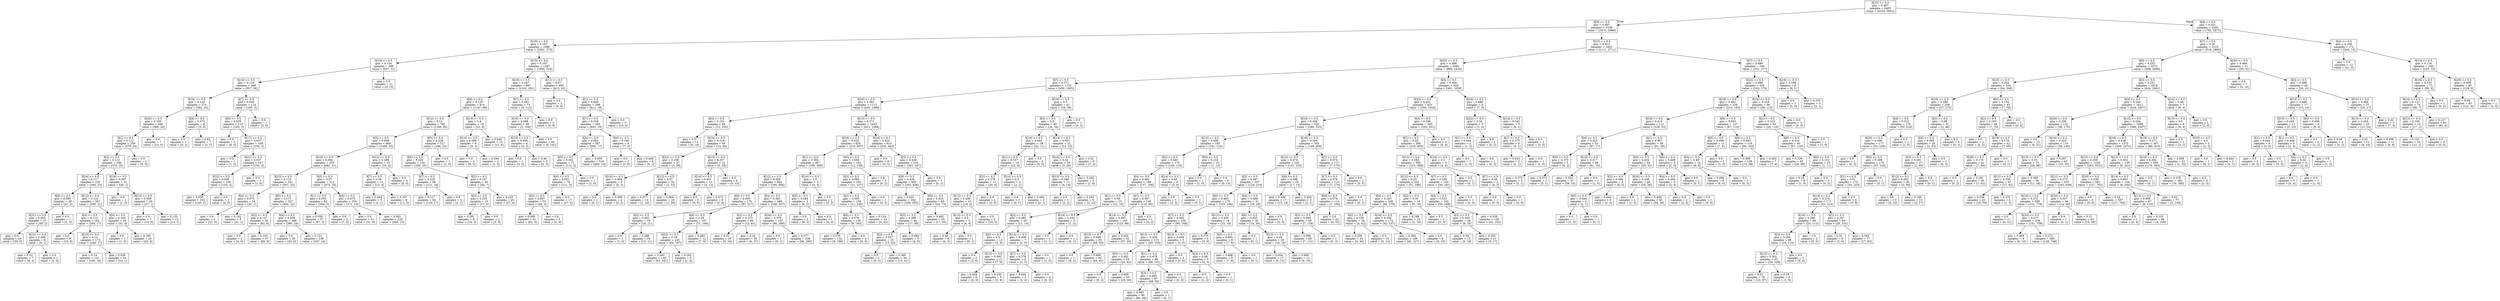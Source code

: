 digraph Tree {
node [shape=box] ;
0 [label="X[23] <= 0.5\ngini = 0.487\nsamples = 6403\nvalue = [4234, 5861]"] ;
1 [label="X[9] <= 0.5\ngini = 0.497\nsamples = 4108\nvalue = [3472, 2986]"] ;
0 -> 1 [labeldistance=2.5, labelangle=45, headlabel="True"] ;
2 [label="X[19] <= 0.5\ngini = 0.187\nsamples = 1686\nvalue = [2361, 275]"] ;
1 -> 2 ;
3 [label="X[10] <= 0.5\ngini = 0.154\nsamples = 399\nvalue = [557, 51]"] ;
2 -> 3 ;
4 [label="X[14] <= 0.5\ngini = 0.114\nsamples = 388\nvalue = [557, 36]"] ;
3 -> 4 ;
5 [label="X[16] <= 0.5\ngini = 0.143\nsamples = 274\nvalue = [392, 33]"] ;
4 -> 5 ;
6 [label="X[20] <= 0.5\ngini = 0.109\nsamples = 266\nvalue = [389, 24]"] ;
5 -> 6 ;
7 [label="X[1] <= 0.5\ngini = 0.112\nsamples = 259\nvalue = [379, 24]"] ;
6 -> 7 ;
8 [label="X[2] <= 0.5\ngini = 0.113\nsamples = 256\nvalue = [374, 24]"] ;
7 -> 8 ;
9 [label="X[24] <= 0.5\ngini = 0.117\nsamples = 235\nvalue = [346, 23]"] ;
8 -> 9 ;
10 [label="X[6] <= 0.5\ngini = 0.089\nsamples = 28\nvalue = [41, 2]"] ;
9 -> 10 ;
11 [label="X[21] <= 0.5\ngini = 0.093\nsamples = 27\nvalue = [39, 2]"] ;
10 -> 11 ;
12 [label="gini = 0.0\nsamples = 19\nvalue = [30, 0]"] ;
11 -> 12 ;
13 [label="X[12] <= 0.5\ngini = 0.298\nsamples = 8\nvalue = [9, 2]"] ;
11 -> 13 ;
14 [label="gini = 0.32\nsamples = 7\nvalue = [8, 2]"] ;
13 -> 14 ;
15 [label="gini = 0.0\nsamples = 1\nvalue = [1, 0]"] ;
13 -> 15 ;
16 [label="gini = 0.0\nsamples = 1\nvalue = [2, 0]"] ;
10 -> 16 ;
17 [label="X[12] <= 0.5\ngini = 0.121\nsamples = 207\nvalue = [305, 21]"] ;
9 -> 17 ;
18 [label="X[4] <= 0.5\ngini = 0.114\nsamples = 182\nvalue = [264, 17]"] ;
17 -> 18 ;
19 [label="gini = 0.0\nsamples = 9\nvalue = [16, 0]"] ;
18 -> 19 ;
20 [label="X[15] <= 0.5\ngini = 0.12\nsamples = 173\nvalue = [248, 17]"] ;
18 -> 20 ;
21 [label="gini = 0.14\nsamples = 141\nvalue = [195, 16]"] ;
20 -> 21 ;
22 [label="gini = 0.036\nsamples = 32\nvalue = [53, 1]"] ;
20 -> 22 ;
23 [label="X[4] <= 0.5\ngini = 0.162\nsamples = 25\nvalue = [41, 4]"] ;
17 -> 23 ;
24 [label="gini = 0.0\nsamples = 1\nvalue = [1, 0]"] ;
23 -> 24 ;
25 [label="gini = 0.165\nsamples = 24\nvalue = [40, 4]"] ;
23 -> 25 ;
26 [label="X[24] <= 0.5\ngini = 0.067\nsamples = 21\nvalue = [28, 1]"] ;
8 -> 26 ;
27 [label="gini = 0.0\nsamples = 1\nvalue = [1, 0]"] ;
26 -> 27 ;
28 [label="X[13] <= 0.5\ngini = 0.069\nsamples = 20\nvalue = [27, 1]"] ;
26 -> 28 ;
29 [label="gini = 0.0\nsamples = 7\nvalue = [14, 0]"] ;
28 -> 29 ;
30 [label="gini = 0.133\nsamples = 13\nvalue = [13, 1]"] ;
28 -> 30 ;
31 [label="gini = 0.0\nsamples = 3\nvalue = [5, 0]"] ;
7 -> 31 ;
32 [label="gini = 0.0\nsamples = 7\nvalue = [10, 0]"] ;
6 -> 32 ;
33 [label="X[4] <= 0.5\ngini = 0.375\nsamples = 8\nvalue = [3, 9]"] ;
5 -> 33 ;
34 [label="gini = 0.0\nsamples = 1\nvalue = [0, 2]"] ;
33 -> 34 ;
35 [label="gini = 0.42\nsamples = 7\nvalue = [3, 7]"] ;
33 -> 35 ;
36 [label="X[7] <= 0.5\ngini = 0.035\nsamples = 114\nvalue = [165, 3]"] ;
4 -> 36 ;
37 [label="X[0] <= 0.5\ngini = 0.035\nsamples = 113\nvalue = [163, 3]"] ;
36 -> 37 ;
38 [label="gini = 0.0\nsamples = 5\nvalue = [8, 0]"] ;
37 -> 38 ;
39 [label="X[17] <= 0.5\ngini = 0.037\nsamples = 108\nvalue = [155, 3]"] ;
37 -> 39 ;
40 [label="gini = 0.0\nsamples = 1\nvalue = [1, 0]"] ;
39 -> 40 ;
41 [label="X[21] <= 0.5\ngini = 0.037\nsamples = 107\nvalue = [154, 3]"] ;
39 -> 41 ;
42 [label="X[22] <= 0.5\ngini = 0.038\nsamples = 106\nvalue = [153, 3]"] ;
41 -> 42 ;
43 [label="gini = 0.039\nsamples = 103\nvalue = [149, 3]"] ;
42 -> 43 ;
44 [label="gini = 0.0\nsamples = 3\nvalue = [4, 0]"] ;
42 -> 44 ;
45 [label="gini = 0.0\nsamples = 1\nvalue = [1, 0]"] ;
41 -> 45 ;
46 [label="gini = 0.0\nsamples = 1\nvalue = [2, 0]"] ;
36 -> 46 ;
47 [label="gini = 0.0\nsamples = 11\nvalue = [0, 15]"] ;
3 -> 47 ;
48 [label="X[15] <= 0.5\ngini = 0.197\nsamples = 1287\nvalue = [1804, 224]"] ;
2 -> 48 ;
49 [label="X[10] <= 0.5\ngini = 0.247\nsamples = 887\nvalue = [1192, 201]"] ;
48 -> 49 ;
50 [label="X[8] <= 0.5\ngini = 0.129\nsamples = 814\nvalue = [1187, 88]"] ;
49 -> 50 ;
51 [label="X[12] <= 0.5\ngini = 0.12\nsamples = 795\nvalue = [1166, 80]"] ;
50 -> 51 ;
52 [label="X[3] <= 0.5\ngini = 0.099\nsamples = 668\nvalue = [1000, 55]"] ;
51 -> 52 ;
53 [label="X[14] <= 0.5\ngini = 0.094\nsamples = 653\nvalue = [982, 51]"] ;
52 -> 53 ;
54 [label="X[13] <= 0.5\ngini = 0.115\nsamples = 341\nvalue = [507, 33]"] ;
53 -> 54 ;
55 [label="X[4] <= 0.5\ngini = 0.074\nsamples = 14\nvalue = [25, 1]"] ;
54 -> 55 ;
56 [label="gini = 0.0\nsamples = 5\nvalue = [13, 0]"] ;
55 -> 56 ;
57 [label="gini = 0.142\nsamples = 9\nvalue = [12, 1]"] ;
55 -> 57 ;
58 [label="X[0] <= 0.5\ngini = 0.117\nsamples = 327\nvalue = [482, 32]"] ;
54 -> 58 ;
59 [label="X[2] <= 0.5\ngini = 0.147\nsamples = 59\nvalue = [92, 8]"] ;
58 -> 59 ;
60 [label="gini = 0.0\nsamples = 2\nvalue = [4, 0]"] ;
59 -> 60 ;
61 [label="gini = 0.153\nsamples = 57\nvalue = [88, 8]"] ;
59 -> 61 ;
62 [label="X[4] <= 0.5\ngini = 0.109\nsamples = 268\nvalue = [390, 24]"] ;
58 -> 62 ;
63 [label="gini = 0.0\nsamples = 30\nvalue = [43, 0]"] ;
62 -> 63 ;
64 [label="gini = 0.121\nsamples = 238\nvalue = [347, 24]"] ;
62 -> 64 ;
65 [label="X[0] <= 0.5\ngini = 0.07\nsamples = 312\nvalue = [475, 18]"] ;
53 -> 65 ;
66 [label="X[1] <= 0.5\ngini = 0.055\nsamples = 62\nvalue = [104, 3]"] ;
65 -> 66 ;
67 [label="gini = 0.058\nsamples = 57\nvalue = [97, 3]"] ;
66 -> 67 ;
68 [label="gini = 0.0\nsamples = 5\nvalue = [7, 0]"] ;
66 -> 68 ;
69 [label="X[4] <= 0.5\ngini = 0.075\nsamples = 250\nvalue = [371, 15]"] ;
65 -> 69 ;
70 [label="gini = 0.0\nsamples = 21\nvalue = [31, 0]"] ;
69 -> 70 ;
71 [label="gini = 0.081\nsamples = 229\nvalue = [340, 15]"] ;
69 -> 71 ;
72 [label="X[13] <= 0.5\ngini = 0.298\nsamples = 15\nvalue = [18, 4]"] ;
52 -> 72 ;
73 [label="X[7] <= 0.5\ngini = 0.36\nsamples = 11\nvalue = [13, 4]"] ;
72 -> 73 ;
74 [label="gini = 0.444\nsamples = 3\nvalue = [2, 1]"] ;
73 -> 74 ;
75 [label="gini = 0.337\nsamples = 8\nvalue = [11, 3]"] ;
73 -> 75 ;
76 [label="gini = 0.0\nsamples = 4\nvalue = [5, 0]"] ;
72 -> 76 ;
77 [label="X[5] <= 0.5\ngini = 0.228\nsamples = 127\nvalue = [166, 25]"] ;
51 -> 77 ;
78 [label="X[6] <= 0.5\ngini = 0.229\nsamples = 126\nvalue = [165, 25]"] ;
77 -> 78 ;
79 [label="X[7] <= 0.5\ngini = 0.225\nsamples = 96\nvalue = [121, 18]"] ;
78 -> 79 ;
80 [label="gini = 0.217\nsamples = 94\nvalue = [120, 17]"] ;
79 -> 80 ;
81 [label="gini = 0.5\nsamples = 2\nvalue = [1, 1]"] ;
79 -> 81 ;
82 [label="X[2] <= 0.5\ngini = 0.237\nsamples = 30\nvalue = [44, 7]"] ;
78 -> 82 ;
83 [label="X[3] <= 0.5\ngini = 0.255\nsamples = 10\nvalue = [17, 3]"] ;
82 -> 83 ;
84 [label="gini = 0.291\nsamples = 8\nvalue = [14, 3]"] ;
83 -> 84 ;
85 [label="gini = 0.0\nsamples = 2\nvalue = [3, 0]"] ;
83 -> 85 ;
86 [label="gini = 0.225\nsamples = 20\nvalue = [27, 4]"] ;
82 -> 86 ;
87 [label="gini = 0.0\nsamples = 1\nvalue = [1, 0]"] ;
77 -> 87 ;
88 [label="X[13] <= 0.5\ngini = 0.4\nsamples = 19\nvalue = [21, 8]"] ;
50 -> 88 ;
89 [label="X[14] <= 0.5\ngini = 0.298\nsamples = 6\nvalue = [9, 2]"] ;
88 -> 89 ;
90 [label="gini = 0.0\nsamples = 4\nvalue = [8, 0]"] ;
89 -> 90 ;
91 [label="gini = 0.444\nsamples = 2\nvalue = [1, 2]"] ;
89 -> 91 ;
92 [label="gini = 0.444\nsamples = 13\nvalue = [12, 6]"] ;
88 -> 92 ;
93 [label="X[7] <= 0.5\ngini = 0.081\nsamples = 73\nvalue = [5, 113]"] ;
49 -> 93 ;
94 [label="X[16] <= 0.5\ngini = 0.088\nsamples = 68\nvalue = [5, 104]"] ;
93 -> 94 ;
95 [label="X[13] <= 0.5\ngini = 0.469\nsamples = 4\nvalue = [5, 3]"] ;
94 -> 95 ;
96 [label="gini = 0.0\nsamples = 1\nvalue = [3, 0]"] ;
95 -> 96 ;
97 [label="gini = 0.48\nsamples = 3\nvalue = [2, 3]"] ;
95 -> 97 ;
98 [label="gini = 0.0\nsamples = 64\nvalue = [0, 101]"] ;
94 -> 98 ;
99 [label="gini = 0.0\nsamples = 5\nvalue = [0, 9]"] ;
93 -> 99 ;
100 [label="X[11] <= 0.5\ngini = 0.07\nsamples = 400\nvalue = [612, 23]"] ;
48 -> 100 ;
101 [label="gini = 0.0\nsamples = 2\nvalue = [0, 4]"] ;
100 -> 101 ;
102 [label="X[1] <= 0.5\ngini = 0.058\nsamples = 398\nvalue = [612, 19]"] ;
100 -> 102 ;
103 [label="X[7] <= 0.5\ngini = 0.059\nsamples = 393\nvalue = [602, 19]"] ;
102 -> 103 ;
104 [label="X[4] <= 0.5\ngini = 0.054\nsamples = 387\nvalue = [595, 17]"] ;
103 -> 104 ;
105 [label="X[5] <= 0.5\ngini = 0.051\nsamples = 71\nvalue = [112, 3]"] ;
104 -> 105 ;
106 [label="X[0] <= 0.5\ngini = 0.051\nsamples = 70\nvalue = [111, 3]"] ;
105 -> 106 ;
107 [label="X[3] <= 0.5\ngini = 0.067\nsamples = 53\nvalue = [84, 3]"] ;
106 -> 107 ;
108 [label="gini = 0.068\nsamples = 51\nvalue = [82, 3]"] ;
107 -> 108 ;
109 [label="gini = 0.0\nsamples = 2\nvalue = [2, 0]"] ;
107 -> 109 ;
110 [label="gini = 0.0\nsamples = 17\nvalue = [27, 0]"] ;
106 -> 110 ;
111 [label="gini = 0.0\nsamples = 1\nvalue = [1, 0]"] ;
105 -> 111 ;
112 [label="gini = 0.055\nsamples = 316\nvalue = [483, 14]"] ;
104 -> 112 ;
113 [label="X[0] <= 0.5\ngini = 0.346\nsamples = 6\nvalue = [7, 2]"] ;
103 -> 113 ;
114 [label="gini = 0.0\nsamples = 2\nvalue = [3, 0]"] ;
113 -> 114 ;
115 [label="gini = 0.444\nsamples = 4\nvalue = [4, 2]"] ;
113 -> 115 ;
116 [label="gini = 0.0\nsamples = 5\nvalue = [10, 0]"] ;
102 -> 116 ;
117 [label="X[15] <= 0.5\ngini = 0.412\nsamples = 2422\nvalue = [1111, 2711]"] ;
1 -> 117 ;
118 [label="X[20] <= 0.5\ngini = 0.386\nsamples = 2082\nvalue = [860, 2434]"] ;
117 -> 118 ;
119 [label="X[7] <= 0.5\ngini = 0.371\nsamples = 1153\nvalue = [459, 1405]"] ;
118 -> 119 ;
120 [label="X[19] <= 0.5\ngini = 0.362\nsamples = 1112\nvalue = [425, 1369]"] ;
119 -> 120 ;
121 [label="X[4] <= 0.5\ngini = 0.191\nsamples = 69\nvalue = [12, 100]"] ;
120 -> 121 ;
122 [label="gini = 0.0\nsamples = 11\nvalue = [0, 16]"] ;
121 -> 122 ;
123 [label="X[24] <= 0.5\ngini = 0.219\nsamples = 58\nvalue = [12, 84]"] ;
121 -> 123 ;
124 [label="X[22] <= 0.5\ngini = 0.198\nsamples = 37\nvalue = [7, 56]"] ;
123 -> 124 ;
125 [label="X[14] <= 0.5\ngini = 0.469\nsamples = 5\nvalue = [5, 3]"] ;
124 -> 125 ;
126 [label="gini = 0.0\nsamples = 1\nvalue = [0, 1]"] ;
125 -> 126 ;
127 [label="gini = 0.408\nsamples = 4\nvalue = [5, 2]"] ;
125 -> 127 ;
128 [label="X[13] <= 0.5\ngini = 0.07\nsamples = 32\nvalue = [2, 53]"] ;
124 -> 128 ;
129 [label="gini = 0.077\nsamples = 14\nvalue = [1, 24]"] ;
128 -> 129 ;
130 [label="gini = 0.064\nsamples = 18\nvalue = [1, 29]"] ;
128 -> 130 ;
131 [label="X[13] <= 0.5\ngini = 0.257\nsamples = 21\nvalue = [5, 28]"] ;
123 -> 131 ;
132 [label="X[14] <= 0.5\ngini = 0.401\nsamples = 13\nvalue = [5, 13]"] ;
131 -> 132 ;
133 [label="gini = 0.0\nsamples = 5\nvalue = [0, 5]"] ;
132 -> 133 ;
134 [label="gini = 0.473\nsamples = 8\nvalue = [5, 8]"] ;
132 -> 134 ;
135 [label="gini = 0.0\nsamples = 8\nvalue = [0, 15]"] ;
131 -> 135 ;
136 [label="X[13] <= 0.5\ngini = 0.371\nsamples = 1043\nvalue = [413, 1269]"] ;
120 -> 136 ;
137 [label="X[16] <= 0.5\ngini = 0.328\nsamples = 629\nvalue = [210, 807]"] ;
136 -> 137 ;
138 [label="X[1] <= 0.5\ngini = 0.384\nsamples = 467\nvalue = [199, 568]"] ;
137 -> 138 ;
139 [label="X[12] <= 0.5\ngini = 0.382\nsamples = 462\nvalue = [195, 564]"] ;
138 -> 139 ;
140 [label="X[0] <= 0.5\ngini = 0.409\nsamples = 176\nvalue = [87, 217]"] ;
139 -> 140 ;
141 [label="X[2] <= 0.5\ngini = 0.491\nsamples = 19\nvalue = [16, 21]"] ;
140 -> 141 ;
142 [label="gini = 0.0\nsamples = 1\nvalue = [1, 0]"] ;
141 -> 142 ;
143 [label="gini = 0.486\nsamples = 18\nvalue = [15, 21]"] ;
141 -> 143 ;
144 [label="X[6] <= 0.5\ngini = 0.39\nsamples = 157\nvalue = [71, 196]"] ;
140 -> 144 ;
145 [label="X[22] <= 0.5\ngini = 0.38\nsamples = 145\nvalue = [64, 187]"] ;
144 -> 145 ;
146 [label="gini = 0.383\nsamples = 140\nvalue = [63, 181]"] ;
145 -> 146 ;
147 [label="gini = 0.245\nsamples = 5\nvalue = [1, 6]"] ;
145 -> 147 ;
148 [label="gini = 0.492\nsamples = 12\nvalue = [7, 9]"] ;
144 -> 148 ;
149 [label="X[4] <= 0.5\ngini = 0.362\nsamples = 286\nvalue = [108, 347]"] ;
139 -> 149 ;
150 [label="X[2] <= 0.5\ngini = 0.275\nsamples = 49\nvalue = [12, 61]"] ;
149 -> 150 ;
151 [label="gini = 0.32\nsamples = 19\nvalue = [6, 24]"] ;
150 -> 151 ;
152 [label="gini = 0.24\nsamples = 30\nvalue = [6, 37]"] ;
150 -> 152 ;
153 [label="X[24] <= 0.5\ngini = 0.376\nsamples = 237\nvalue = [96, 286]"] ;
149 -> 153 ;
154 [label="gini = 0.0\nsamples = 1\nvalue = [0, 1]"] ;
153 -> 154 ;
155 [label="gini = 0.377\nsamples = 236\nvalue = [96, 285]"] ;
153 -> 155 ;
156 [label="X[14] <= 0.5\ngini = 0.5\nsamples = 5\nvalue = [4, 4]"] ;
138 -> 156 ;
157 [label="X[5] <= 0.5\ngini = 0.444\nsamples = 3\nvalue = [4, 2]"] ;
156 -> 157 ;
158 [label="gini = 0.0\nsamples = 2\nvalue = [0, 2]"] ;
157 -> 158 ;
159 [label="gini = 0.0\nsamples = 1\nvalue = [4, 0]"] ;
157 -> 159 ;
160 [label="gini = 0.0\nsamples = 2\nvalue = [0, 2]"] ;
156 -> 160 ;
161 [label="X[5] <= 0.5\ngini = 0.084\nsamples = 162\nvalue = [11, 239]"] ;
137 -> 161 ;
162 [label="X[3] <= 0.5\ngini = 0.085\nsamples = 160\nvalue = [11, 237]"] ;
161 -> 162 ;
163 [label="X[2] <= 0.5\ngini = 0.085\nsamples = 159\nvalue = [11, 235]"] ;
162 -> 163 ;
164 [label="X[6] <= 0.5\ngini = 0.076\nsamples = 136\nvalue = [8, 193]"] ;
163 -> 164 ;
165 [label="gini = 0.078\nsamples = 132\nvalue = [8, 188]"] ;
164 -> 165 ;
166 [label="gini = 0.0\nsamples = 4\nvalue = [0, 5]"] ;
164 -> 166 ;
167 [label="gini = 0.124\nsamples = 23\nvalue = [3, 42]"] ;
163 -> 167 ;
168 [label="gini = 0.0\nsamples = 1\nvalue = [0, 2]"] ;
162 -> 168 ;
169 [label="gini = 0.0\nsamples = 2\nvalue = [0, 2]"] ;
161 -> 169 ;
170 [label="X[24] <= 0.5\ngini = 0.424\nsamples = 414\nvalue = [203, 462]"] ;
136 -> 170 ;
171 [label="gini = 0.0\nsamples = 4\nvalue = [0, 5]"] ;
170 -> 171 ;
172 [label="X[5] <= 0.5\ngini = 0.426\nsamples = 410\nvalue = [203, 457]"] ;
170 -> 172 ;
173 [label="X[6] <= 0.5\ngini = 0.426\nsamples = 409\nvalue = [203, 456]"] ;
172 -> 173 ;
174 [label="gini = 0.425\nsamples = 344\nvalue = [169, 383]"] ;
173 -> 174 ;
175 [label="X[0] <= 0.5\ngini = 0.434\nsamples = 65\nvalue = [34, 73]"] ;
173 -> 175 ;
176 [label="X[3] <= 0.5\ngini = 0.386\nsamples = 40\nvalue = [17, 48]"] ;
175 -> 176 ;
177 [label="X[2] <= 0.5\ngini = 0.357\nsamples = 35\nvalue = [13, 43]"] ;
176 -> 177 ;
178 [label="gini = 0.0\nsamples = 1\nvalue = [0, 2]"] ;
177 -> 178 ;
179 [label="gini = 0.366\nsamples = 34\nvalue = [13, 41]"] ;
177 -> 179 ;
180 [label="gini = 0.494\nsamples = 5\nvalue = [4, 5]"] ;
176 -> 180 ;
181 [label="gini = 0.482\nsamples = 25\nvalue = [17, 25]"] ;
175 -> 181 ;
182 [label="gini = 0.0\nsamples = 1\nvalue = [0, 1]"] ;
172 -> 182 ;
183 [label="X[18] <= 0.5\ngini = 0.5\nsamples = 41\nvalue = [34, 36]"] ;
119 -> 183 ;
184 [label="X[3] <= 0.5\ngini = 0.5\nsamples = 40\nvalue = [34, 34]"] ;
183 -> 184 ;
185 [label="X[16] <= 0.5\ngini = 0.444\nsamples = 18\nvalue = [22, 11]"] ;
184 -> 185 ;
186 [label="X[1] <= 0.5\ngini = 0.337\nsamples = 14\nvalue = [22, 6]"] ;
185 -> 186 ;
187 [label="X[2] <= 0.5\ngini = 0.278\nsamples = 11\nvalue = [20, 4]"] ;
186 -> 187 ;
188 [label="X[12] <= 0.5\ngini = 0.298\nsamples = 10\nvalue = [18, 4]"] ;
187 -> 188 ;
189 [label="X[13] <= 0.5\ngini = 0.5\nsamples = 5\nvalue = [4, 4]"] ;
188 -> 189 ;
190 [label="gini = 0.49\nsamples = 4\nvalue = [4, 3]"] ;
189 -> 190 ;
191 [label="gini = 0.0\nsamples = 1\nvalue = [0, 1]"] ;
189 -> 191 ;
192 [label="gini = 0.0\nsamples = 5\nvalue = [14, 0]"] ;
188 -> 192 ;
193 [label="gini = 0.0\nsamples = 1\nvalue = [2, 0]"] ;
187 -> 193 ;
194 [label="X[14] <= 0.5\ngini = 0.5\nsamples = 3\nvalue = [2, 2]"] ;
186 -> 194 ;
195 [label="gini = 0.0\nsamples = 1\nvalue = [0, 1]"] ;
194 -> 195 ;
196 [label="gini = 0.444\nsamples = 2\nvalue = [2, 1]"] ;
194 -> 196 ;
197 [label="gini = 0.0\nsamples = 4\nvalue = [0, 5]"] ;
185 -> 197 ;
198 [label="X[14] <= 0.5\ngini = 0.451\nsamples = 22\nvalue = [12, 23]"] ;
184 -> 198 ;
199 [label="X[16] <= 0.5\ngini = 0.32\nsamples = 16\nvalue = [5, 20]"] ;
198 -> 199 ;
200 [label="X[13] <= 0.5\ngini = 0.346\nsamples = 11\nvalue = [4, 14]"] ;
199 -> 200 ;
201 [label="gini = 0.5\nsamples = 3\nvalue = [2, 2]"] ;
200 -> 201 ;
202 [label="gini = 0.245\nsamples = 8\nvalue = [2, 12]"] ;
200 -> 202 ;
203 [label="gini = 0.245\nsamples = 5\nvalue = [1, 6]"] ;
199 -> 203 ;
204 [label="gini = 0.42\nsamples = 6\nvalue = [7, 3]"] ;
198 -> 204 ;
205 [label="gini = 0.0\nsamples = 1\nvalue = [0, 2]"] ;
183 -> 205 ;
206 [label="X[5] <= 0.5\ngini = 0.404\nsamples = 929\nvalue = [401, 1029]"] ;
118 -> 206 ;
207 [label="X[22] <= 0.5\ngini = 0.401\nsamples = 921\nvalue = [394, 1024]"] ;
206 -> 207 ;
208 [label="X[24] <= 0.5\ngini = 0.458\nsamples = 528\nvalue = [289, 523]"] ;
207 -> 208 ;
209 [label="X[12] <= 0.5\ngini = 0.498\nsamples = 185\nvalue = [141, 123]"] ;
208 -> 209 ;
210 [label="X[2] <= 0.5\ngini = 0.493\nsamples = 175\nvalue = [140, 110]"] ;
209 -> 210 ;
211 [label="X[4] <= 0.5\ngini = 0.492\nsamples = 169\nvalue = [137, 106]"] ;
210 -> 211 ;
212 [label="X[1] <= 0.5\ngini = 0.49\nsamples = 23\nvalue = [12, 16]"] ;
211 -> 212 ;
213 [label="X[3] <= 0.5\ngini = 0.493\nsamples = 20\nvalue = [11, 14]"] ;
212 -> 213 ;
214 [label="X[6] <= 0.5\ngini = 0.5\nsamples = 13\nvalue = [9, 9]"] ;
213 -> 214 ;
215 [label="gini = 0.0\nsamples = 2\nvalue = [2, 0]"] ;
214 -> 215 ;
216 [label="X[13] <= 0.5\ngini = 0.492\nsamples = 11\nvalue = [7, 9]"] ;
214 -> 216 ;
217 [label="gini = 0.444\nsamples = 6\nvalue = [6, 3]"] ;
216 -> 217 ;
218 [label="gini = 0.245\nsamples = 5\nvalue = [1, 6]"] ;
216 -> 218 ;
219 [label="X[14] <= 0.5\ngini = 0.408\nsamples = 7\nvalue = [2, 5]"] ;
213 -> 219 ;
220 [label="X[7] <= 0.5\ngini = 0.278\nsamples = 6\nvalue = [1, 5]"] ;
219 -> 220 ;
221 [label="gini = 0.444\nsamples = 3\nvalue = [1, 2]"] ;
220 -> 221 ;
222 [label="gini = 0.0\nsamples = 3\nvalue = [0, 3]"] ;
220 -> 222 ;
223 [label="gini = 0.0\nsamples = 1\nvalue = [1, 0]"] ;
219 -> 223 ;
224 [label="X[14] <= 0.5\ngini = 0.444\nsamples = 3\nvalue = [1, 2]"] ;
212 -> 224 ;
225 [label="gini = 0.5\nsamples = 2\nvalue = [1, 1]"] ;
224 -> 225 ;
226 [label="gini = 0.0\nsamples = 1\nvalue = [0, 1]"] ;
224 -> 226 ;
227 [label="X[1] <= 0.5\ngini = 0.487\nsamples = 146\nvalue = [125, 90]"] ;
211 -> 227 ;
228 [label="X[14] <= 0.5\ngini = 0.485\nsamples = 145\nvalue = [125, 88]"] ;
227 -> 228 ;
229 [label="X[13] <= 0.5\ngini = 0.499\nsamples = 93\nvalue = [68, 63]"] ;
228 -> 229 ;
230 [label="gini = 0.0\nsamples = 1\nvalue = [0, 2]"] ;
229 -> 230 ;
231 [label="gini = 0.499\nsamples = 92\nvalue = [68, 61]"] ;
229 -> 231 ;
232 [label="gini = 0.424\nsamples = 52\nvalue = [57, 25]"] ;
228 -> 232 ;
233 [label="gini = 0.0\nsamples = 1\nvalue = [0, 2]"] ;
227 -> 233 ;
234 [label="X[14] <= 0.5\ngini = 0.49\nsamples = 6\nvalue = [3, 4]"] ;
210 -> 234 ;
235 [label="gini = 0.5\nsamples = 5\nvalue = [3, 3]"] ;
234 -> 235 ;
236 [label="gini = 0.0\nsamples = 1\nvalue = [0, 1]"] ;
234 -> 236 ;
237 [label="X[0] <= 0.5\ngini = 0.133\nsamples = 10\nvalue = [1, 13]"] ;
209 -> 237 ;
238 [label="gini = 0.0\nsamples = 1\nvalue = [1, 0]"] ;
237 -> 238 ;
239 [label="gini = 0.0\nsamples = 9\nvalue = [0, 13]"] ;
237 -> 239 ;
240 [label="X[16] <= 0.5\ngini = 0.394\nsamples = 343\nvalue = [148, 400]"] ;
208 -> 240 ;
241 [label="X[12] <= 0.5\ngini = 0.474\nsamples = 226\nvalue = [141, 225]"] ;
240 -> 241 ;
242 [label="X[2] <= 0.5\ngini = 0.467\nsamples = 207\nvalue = [124, 210]"] ;
241 -> 242 ;
243 [label="X[6] <= 0.5\ngini = 0.463\nsamples = 176\nvalue = [105, 184]"] ;
242 -> 243 ;
244 [label="X[7] <= 0.5\ngini = 0.463\nsamples = 158\nvalue = [95, 166]"] ;
243 -> 244 ;
245 [label="X[13] <= 0.5\ngini = 0.458\nsamples = 153\nvalue = [90, 163]"] ;
244 -> 245 ;
246 [label="X[0] <= 0.5\ngini = 0.402\nsamples = 54\nvalue = [24, 62]"] ;
245 -> 246 ;
247 [label="gini = 0.0\nsamples = 1\nvalue = [0, 2]"] ;
246 -> 247 ;
248 [label="gini = 0.408\nsamples = 53\nvalue = [24, 60]"] ;
246 -> 248 ;
249 [label="X[1] <= 0.5\ngini = 0.478\nsamples = 99\nvalue = [66, 101]"] ;
245 -> 249 ;
250 [label="X[3] <= 0.5\ngini = 0.484\nsamples = 97\nvalue = [66, 95]"] ;
249 -> 250 ;
251 [label="gini = 0.485\nsamples = 96\nvalue = [66, 94]"] ;
250 -> 251 ;
252 [label="gini = 0.0\nsamples = 1\nvalue = [0, 1]"] ;
250 -> 252 ;
253 [label="gini = 0.0\nsamples = 2\nvalue = [0, 6]"] ;
249 -> 253 ;
254 [label="X[13] <= 0.5\ngini = 0.469\nsamples = 5\nvalue = [5, 3]"] ;
244 -> 254 ;
255 [label="gini = 0.0\nsamples = 2\nvalue = [3, 0]"] ;
254 -> 255 ;
256 [label="X[3] <= 0.5\ngini = 0.48\nsamples = 3\nvalue = [2, 3]"] ;
254 -> 256 ;
257 [label="gini = 0.5\nsamples = 2\nvalue = [2, 2]"] ;
256 -> 257 ;
258 [label="gini = 0.0\nsamples = 1\nvalue = [0, 1]"] ;
256 -> 258 ;
259 [label="X[13] <= 0.5\ngini = 0.459\nsamples = 18\nvalue = [10, 18]"] ;
243 -> 259 ;
260 [label="gini = 0.375\nsamples = 9\nvalue = [3, 9]"] ;
259 -> 260 ;
261 [label="X[3] <= 0.5\ngini = 0.492\nsamples = 9\nvalue = [7, 9]"] ;
259 -> 261 ;
262 [label="gini = 0.498\nsamples = 8\nvalue = [7, 8]"] ;
261 -> 262 ;
263 [label="gini = 0.0\nsamples = 1\nvalue = [0, 1]"] ;
261 -> 263 ;
264 [label="X[4] <= 0.5\ngini = 0.488\nsamples = 31\nvalue = [19, 26]"] ;
242 -> 264 ;
265 [label="X[6] <= 0.5\ngini = 0.455\nsamples = 30\nvalue = [14, 26]"] ;
264 -> 265 ;
266 [label="gini = 0.0\nsamples = 1\nvalue = [0, 1]"] ;
265 -> 266 ;
267 [label="X[13] <= 0.5\ngini = 0.46\nsamples = 29\nvalue = [14, 25]"] ;
265 -> 267 ;
268 [label="gini = 0.454\nsamples = 17\nvalue = [8, 15]"] ;
267 -> 268 ;
269 [label="gini = 0.469\nsamples = 12\nvalue = [6, 10]"] ;
267 -> 269 ;
270 [label="gini = 0.0\nsamples = 1\nvalue = [5, 0]"] ;
264 -> 270 ;
271 [label="X[6] <= 0.5\ngini = 0.498\nsamples = 19\nvalue = [17, 15]"] ;
241 -> 271 ;
272 [label="gini = 0.499\nsamples = 17\nvalue = [15, 14]"] ;
271 -> 272 ;
273 [label="gini = 0.444\nsamples = 2\nvalue = [2, 1]"] ;
271 -> 273 ;
274 [label="X[1] <= 0.5\ngini = 0.074\nsamples = 117\nvalue = [7, 175]"] ;
240 -> 274 ;
275 [label="X[7] <= 0.5\ngini = 0.076\nsamples = 115\nvalue = [7, 170]"] ;
274 -> 275 ;
276 [label="X[6] <= 0.5\ngini = 0.076\nsamples = 114\nvalue = [7, 169]"] ;
275 -> 276 ;
277 [label="X[2] <= 0.5\ngini = 0.094\nsamples = 89\nvalue = [7, 134]"] ;
276 -> 277 ;
278 [label="gini = 0.096\nsamples = 88\nvalue = [7, 131]"] ;
277 -> 278 ;
279 [label="gini = 0.0\nsamples = 1\nvalue = [0, 3]"] ;
277 -> 279 ;
280 [label="gini = 0.0\nsamples = 25\nvalue = [0, 35]"] ;
276 -> 280 ;
281 [label="gini = 0.0\nsamples = 1\nvalue = [0, 1]"] ;
275 -> 281 ;
282 [label="gini = 0.0\nsamples = 2\nvalue = [0, 5]"] ;
274 -> 282 ;
283 [label="X[3] <= 0.5\ngini = 0.286\nsamples = 393\nvalue = [105, 501]"] ;
207 -> 283 ;
284 [label="X[1] <= 0.5\ngini = 0.29\nsamples = 388\nvalue = [105, 493]"] ;
283 -> 284 ;
285 [label="X[13] <= 0.5\ngini = 0.284\nsamples = 385\nvalue = [101, 489]"] ;
284 -> 285 ;
286 [label="X[12] <= 0.5\ngini = 0.25\nsamples = 222\nvalue = [51, 298]"] ;
285 -> 286 ;
287 [label="X[4] <= 0.5\ngini = 0.243\nsamples = 206\nvalue = [46, 279]"] ;
286 -> 287 ;
288 [label="X[0] <= 0.5\ngini = 0.159\nsamples = 34\nvalue = [4, 42]"] ;
287 -> 288 ;
289 [label="gini = 0.208\nsamples = 24\nvalue = [4, 30]"] ;
288 -> 289 ;
290 [label="gini = 0.0\nsamples = 10\nvalue = [0, 12]"] ;
288 -> 290 ;
291 [label="X[16] <= 0.5\ngini = 0.256\nsamples = 172\nvalue = [42, 237]"] ;
287 -> 291 ;
292 [label="gini = 0.264\nsamples = 166\nvalue = [42, 227]"] ;
291 -> 292 ;
293 [label="gini = 0.0\nsamples = 6\nvalue = [0, 10]"] ;
291 -> 293 ;
294 [label="X[2] <= 0.5\ngini = 0.33\nsamples = 16\nvalue = [5, 19]"] ;
286 -> 294 ;
295 [label="gini = 0.198\nsamples = 14\nvalue = [2, 16]"] ;
294 -> 295 ;
296 [label="gini = 0.5\nsamples = 2\nvalue = [3, 3]"] ;
294 -> 296 ;
297 [label="X[7] <= 0.5\ngini = 0.329\nsamples = 163\nvalue = [50, 191]"] ;
285 -> 297 ;
298 [label="X[4] <= 0.5\ngini = 0.332\nsamples = 162\nvalue = [50, 188]"] ;
297 -> 298 ;
299 [label="X[2] <= 0.5\ngini = 0.303\nsamples = 26\nvalue = [8, 35]"] ;
298 -> 299 ;
300 [label="gini = 0.34\nsamples = 13\nvalue = [5, 18]"] ;
299 -> 300 ;
301 [label="gini = 0.255\nsamples = 13\nvalue = [3, 17]"] ;
299 -> 301 ;
302 [label="gini = 0.338\nsamples = 136\nvalue = [42, 153]"] ;
298 -> 302 ;
303 [label="gini = 0.0\nsamples = 1\nvalue = [0, 3]"] ;
297 -> 303 ;
304 [label="X[14] <= 0.5\ngini = 0.5\nsamples = 3\nvalue = [4, 4]"] ;
284 -> 304 ;
305 [label="gini = 0.0\nsamples = 1\nvalue = [0, 1]"] ;
304 -> 305 ;
306 [label="X[7] <= 0.5\ngini = 0.49\nsamples = 2\nvalue = [4, 3]"] ;
304 -> 306 ;
307 [label="gini = 0.0\nsamples = 1\nvalue = [0, 3]"] ;
306 -> 307 ;
308 [label="gini = 0.0\nsamples = 1\nvalue = [4, 0]"] ;
306 -> 308 ;
309 [label="gini = 0.0\nsamples = 5\nvalue = [0, 8]"] ;
283 -> 309 ;
310 [label="X[24] <= 0.5\ngini = 0.486\nsamples = 8\nvalue = [7, 5]"] ;
206 -> 310 ;
311 [label="X[22] <= 0.5\ngini = 0.32\nsamples = 3\nvalue = [1, 4]"] ;
310 -> 311 ;
312 [label="X[1] <= 0.5\ngini = 0.444\nsamples = 2\nvalue = [1, 2]"] ;
311 -> 312 ;
313 [label="gini = 0.0\nsamples = 1\nvalue = [1, 0]"] ;
312 -> 313 ;
314 [label="gini = 0.0\nsamples = 1\nvalue = [0, 2]"] ;
312 -> 314 ;
315 [label="gini = 0.0\nsamples = 1\nvalue = [0, 2]"] ;
311 -> 315 ;
316 [label="X[14] <= 0.5\ngini = 0.245\nsamples = 5\nvalue = [6, 1]"] ;
310 -> 316 ;
317 [label="X[1] <= 0.5\ngini = 0.375\nsamples = 3\nvalue = [3, 1]"] ;
316 -> 317 ;
318 [label="gini = 0.444\nsamples = 2\nvalue = [2, 1]"] ;
317 -> 318 ;
319 [label="gini = 0.0\nsamples = 1\nvalue = [1, 0]"] ;
317 -> 319 ;
320 [label="gini = 0.0\nsamples = 2\nvalue = [3, 0]"] ;
316 -> 320 ;
321 [label="X[7] <= 0.5\ngini = 0.499\nsamples = 340\nvalue = [251, 277]"] ;
117 -> 321 ;
322 [label="X[22] <= 0.5\ngini = 0.498\nsamples = 334\nvalue = [243, 276]"] ;
321 -> 322 ;
323 [label="X[19] <= 0.5\ngini = 0.491\nsamples = 238\nvalue = [215, 163]"] ;
322 -> 323 ;
324 [label="X[24] <= 0.5\ngini = 0.414\nsamples = 111\nvalue = [128, 53]"] ;
323 -> 324 ;
325 [label="X[4] <= 0.5\ngini = 0.323\nsamples = 53\nvalue = [67, 17]"] ;
324 -> 325 ;
326 [label="X[0] <= 0.5\ngini = 0.375\nsamples = 5\nvalue = [6, 2]"] ;
325 -> 326 ;
327 [label="gini = 0.375\nsamples = 3\nvalue = [3, 1]"] ;
326 -> 327 ;
328 [label="gini = 0.375\nsamples = 2\nvalue = [3, 1]"] ;
326 -> 328 ;
329 [label="X[18] <= 0.5\ngini = 0.317\nsamples = 48\nvalue = [61, 15]"] ;
325 -> 329 ;
330 [label="gini = 0.323\nsamples = 47\nvalue = [59, 15]"] ;
329 -> 330 ;
331 [label="gini = 0.0\nsamples = 1\nvalue = [2, 0]"] ;
329 -> 331 ;
332 [label="X[1] <= 0.5\ngini = 0.467\nsamples = 58\nvalue = [61, 36]"] ;
324 -> 332 ;
333 [label="X[4] <= 0.5\ngini = 0.452\nsamples = 54\nvalue = [59, 31]"] ;
332 -> 333 ;
334 [label="X[2] <= 0.5\ngini = 0.494\nsamples = 8\nvalue = [4, 5]"] ;
333 -> 334 ;
335 [label="X[5] <= 0.5\ngini = 0.444\nsamples = 2\nvalue = [2, 1]"] ;
334 -> 335 ;
336 [label="gini = 0.0\nsamples = 1\nvalue = [2, 0]"] ;
335 -> 336 ;
337 [label="gini = 0.0\nsamples = 1\nvalue = [0, 1]"] ;
335 -> 337 ;
338 [label="gini = 0.444\nsamples = 6\nvalue = [2, 4]"] ;
334 -> 338 ;
339 [label="X[20] <= 0.5\ngini = 0.436\nsamples = 46\nvalue = [55, 26]"] ;
333 -> 339 ;
340 [label="gini = 0.0\nsamples = 1\nvalue = [1, 0]"] ;
339 -> 340 ;
341 [label="gini = 0.439\nsamples = 45\nvalue = [54, 26]"] ;
339 -> 341 ;
342 [label="X[6] <= 0.5\ngini = 0.408\nsamples = 4\nvalue = [2, 5]"] ;
332 -> 342 ;
343 [label="X[4] <= 0.5\ngini = 0.444\nsamples = 3\nvalue = [2, 4]"] ;
342 -> 343 ;
344 [label="gini = 0.0\nsamples = 2\nvalue = [2, 0]"] ;
343 -> 344 ;
345 [label="gini = 0.0\nsamples = 1\nvalue = [0, 4]"] ;
343 -> 345 ;
346 [label="gini = 0.0\nsamples = 1\nvalue = [0, 1]"] ;
342 -> 346 ;
347 [label="X[0] <= 0.5\ngini = 0.493\nsamples = 127\nvalue = [87, 110]"] ;
323 -> 347 ;
348 [label="X[5] <= 0.5\ngini = 0.498\nsamples = 11\nvalue = [7, 8]"] ;
347 -> 348 ;
349 [label="X[3] <= 0.5\ngini = 0.49\nsamples = 10\nvalue = [6, 8]"] ;
348 -> 349 ;
350 [label="gini = 0.496\nsamples = 8\nvalue = [6, 5]"] ;
349 -> 350 ;
351 [label="gini = 0.0\nsamples = 2\nvalue = [0, 3]"] ;
349 -> 351 ;
352 [label="gini = 0.0\nsamples = 1\nvalue = [1, 0]"] ;
348 -> 352 ;
353 [label="X[6] <= 0.5\ngini = 0.493\nsamples = 116\nvalue = [80, 102]"] ;
347 -> 353 ;
354 [label="gini = 0.489\nsamples = 109\nvalue = [73, 98]"] ;
353 -> 354 ;
355 [label="gini = 0.463\nsamples = 7\nvalue = [7, 4]"] ;
353 -> 355 ;
356 [label="X[18] <= 0.5\ngini = 0.318\nsamples = 96\nvalue = [28, 113]"] ;
322 -> 356 ;
357 [label="X[1] <= 0.5\ngini = 0.323\nsamples = 94\nvalue = [28, 110]"] ;
356 -> 357 ;
358 [label="X[6] <= 0.5\ngini = 0.316\nsamples = 93\nvalue = [27, 110]"] ;
357 -> 358 ;
359 [label="gini = 0.329\nsamples = 83\nvalue = [26, 99]"] ;
358 -> 359 ;
360 [label="X[0] <= 0.5\ngini = 0.153\nsamples = 10\nvalue = [1, 11]"] ;
358 -> 360 ;
361 [label="gini = 0.18\nsamples = 8\nvalue = [1, 9]"] ;
360 -> 361 ;
362 [label="gini = 0.0\nsamples = 2\nvalue = [0, 2]"] ;
360 -> 362 ;
363 [label="gini = 0.0\nsamples = 1\nvalue = [1, 0]"] ;
357 -> 363 ;
364 [label="gini = 0.0\nsamples = 2\nvalue = [0, 3]"] ;
356 -> 364 ;
365 [label="X[19] <= 0.5\ngini = 0.198\nsamples = 6\nvalue = [8, 1]"] ;
321 -> 365 ;
366 [label="gini = 0.0\nsamples = 3\nvalue = [5, 0]"] ;
365 -> 366 ;
367 [label="gini = 0.375\nsamples = 3\nvalue = [3, 1]"] ;
365 -> 367 ;
368 [label="X[8] <= 0.5\ngini = 0.331\nsamples = 2295\nvalue = [762, 2875]"] ;
0 -> 368 [labeldistance=2.5, labelangle=-45, headlabel="False"] ;
369 [label="X[7] <= 0.5\ngini = 0.26\nsamples = 2123\nvalue = [518, 2860]"] ;
368 -> 369 ;
370 [label="X[0] <= 0.5\ngini = 0.252\nsamples = 2072\nvalue = [488, 2809]"] ;
369 -> 370 ;
371 [label="X[15] <= 0.5\ngini = 0.262\nsamples = 254\nvalue = [64, 348]"] ;
370 -> 371 ;
372 [label="X[18] <= 0.5\ngini = 0.286\nsamples = 209\nvalue = [57, 272]"] ;
371 -> 372 ;
373 [label="X[4] <= 0.5\ngini = 0.315\nsamples = 178\nvalue = [55, 226]"] ;
372 -> 373 ;
374 [label="X[20] <= 0.5\ngini = 0.308\nsamples = 177\nvalue = [53, 226]"] ;
373 -> 374 ;
375 [label="gini = 0.0\nsamples = 1\nvalue = [0, 2]"] ;
374 -> 375 ;
376 [label="X[5] <= 0.5\ngini = 0.309\nsamples = 176\nvalue = [53, 224]"] ;
374 -> 376 ;
377 [label="X[1] <= 0.5\ngini = 0.31\nsamples = 175\nvalue = [53, 223]"] ;
376 -> 377 ;
378 [label="X[14] <= 0.5\ngini = 0.318\nsamples = 171\nvalue = [53, 214]"] ;
377 -> 378 ;
379 [label="X[16] <= 0.5\ngini = 0.289\nsamples = 88\nvalue = [24, 113]"] ;
378 -> 379 ;
380 [label="X[3] <= 0.5\ngini = 0.294\nsamples = 86\nvalue = [24, 110]"] ;
379 -> 380 ;
381 [label="X[12] <= 0.5\ngini = 0.301\nsamples = 83\nvalue = [24, 106]"] ;
380 -> 381 ;
382 [label="gini = 0.31\nsamples = 78\nvalue = [23, 97]"] ;
381 -> 382 ;
383 [label="gini = 0.18\nsamples = 5\nvalue = [1, 9]"] ;
381 -> 383 ;
384 [label="gini = 0.0\nsamples = 3\nvalue = [0, 4]"] ;
380 -> 384 ;
385 [label="gini = 0.0\nsamples = 2\nvalue = [0, 3]"] ;
379 -> 385 ;
386 [label="X[2] <= 0.5\ngini = 0.347\nsamples = 83\nvalue = [29, 101]"] ;
378 -> 386 ;
387 [label="gini = 0.32\nsamples = 6\nvalue = [2, 8]"] ;
386 -> 387 ;
388 [label="gini = 0.349\nsamples = 77\nvalue = [27, 93]"] ;
386 -> 388 ;
389 [label="gini = 0.0\nsamples = 4\nvalue = [0, 9]"] ;
377 -> 389 ;
390 [label="gini = 0.0\nsamples = 1\nvalue = [0, 1]"] ;
376 -> 390 ;
391 [label="gini = 0.0\nsamples = 1\nvalue = [2, 0]"] ;
373 -> 391 ;
392 [label="X[1] <= 0.5\ngini = 0.08\nsamples = 31\nvalue = [2, 46]"] ;
372 -> 392 ;
393 [label="X[4] <= 0.5\ngini = 0.085\nsamples = 28\nvalue = [2, 43]"] ;
392 -> 393 ;
394 [label="X[3] <= 0.5\ngini = 0.091\nsamples = 27\nvalue = [2, 40]"] ;
393 -> 394 ;
395 [label="X[13] <= 0.5\ngini = 0.093\nsamples = 26\nvalue = [2, 39]"] ;
394 -> 395 ;
396 [label="gini = 0.0\nsamples = 13\nvalue = [0, 22]"] ;
395 -> 396 ;
397 [label="gini = 0.188\nsamples = 13\nvalue = [2, 17]"] ;
395 -> 397 ;
398 [label="gini = 0.0\nsamples = 1\nvalue = [0, 1]"] ;
394 -> 398 ;
399 [label="gini = 0.0\nsamples = 1\nvalue = [0, 3]"] ;
393 -> 399 ;
400 [label="gini = 0.0\nsamples = 3\nvalue = [0, 3]"] ;
392 -> 400 ;
401 [label="X[5] <= 0.5\ngini = 0.154\nsamples = 45\nvalue = [7, 76]"] ;
371 -> 401 ;
402 [label="X[2] <= 0.5\ngini = 0.165\nsamples = 44\nvalue = [7, 70]"] ;
401 -> 402 ;
403 [label="gini = 0.0\nsamples = 2\nvalue = [0, 5]"] ;
402 -> 403 ;
404 [label="X[18] <= 0.5\ngini = 0.176\nsamples = 42\nvalue = [7, 65]"] ;
402 -> 404 ;
405 [label="X[20] <= 0.5\ngini = 0.178\nsamples = 41\nvalue = [7, 64]"] ;
404 -> 405 ;
406 [label="gini = 0.0\nsamples = 1\nvalue = [0, 2]"] ;
405 -> 406 ;
407 [label="gini = 0.182\nsamples = 40\nvalue = [7, 62]"] ;
405 -> 407 ;
408 [label="gini = 0.0\nsamples = 1\nvalue = [0, 1]"] ;
404 -> 408 ;
409 [label="gini = 0.0\nsamples = 1\nvalue = [0, 6]"] ;
401 -> 409 ;
410 [label="X[5] <= 0.5\ngini = 0.251\nsamples = 1818\nvalue = [424, 2461]"] ;
370 -> 410 ;
411 [label="X[4] <= 0.5\ngini = 0.249\nsamples = 1811\nvalue = [418, 2457]"] ;
410 -> 411 ;
412 [label="X[20] <= 0.5\ngini = 0.299\nsamples = 131\nvalue = [38, 170]"] ;
411 -> 412 ;
413 [label="gini = 0.0\nsamples = 15\nvalue = [0, 21]"] ;
412 -> 413 ;
414 [label="X[14] <= 0.5\ngini = 0.324\nsamples = 116\nvalue = [38, 149]"] ;
412 -> 414 ;
415 [label="X[15] <= 0.5\ngini = 0.35\nsamples = 73\nvalue = [28, 96]"] ;
414 -> 415 ;
416 [label="X[12] <= 0.5\ngini = 0.338\nsamples = 47\nvalue = [17, 62]"] ;
415 -> 416 ;
417 [label="gini = 0.336\nsamples = 43\nvalue = [16, 59]"] ;
416 -> 417 ;
418 [label="gini = 0.375\nsamples = 4\nvalue = [1, 3]"] ;
416 -> 418 ;
419 [label="gini = 0.369\nsamples = 26\nvalue = [11, 34]"] ;
415 -> 419 ;
420 [label="gini = 0.267\nsamples = 43\nvalue = [10, 53]"] ;
414 -> 420 ;
421 [label="X[15] <= 0.5\ngini = 0.244\nsamples = 1680\nvalue = [380, 2287]"] ;
411 -> 421 ;
422 [label="X[18] <= 0.5\ngini = 0.238\nsamples = 1373\nvalue = [300, 1872]"] ;
421 -> 422 ;
423 [label="X[13] <= 0.5\ngini = 0.258\nsamples = 1228\nvalue = [292, 1631]"] ;
422 -> 423 ;
424 [label="X[12] <= 0.5\ngini = 0.275\nsamples = 635\nvalue = [165, 839]"] ;
423 -> 424 ;
425 [label="X[14] <= 0.5\ngini = 0.272\nsamples = 589\nvalue = [151, 779]"] ;
424 -> 425 ;
426 [label="gini = 0.0\nsamples = 11\nvalue = [0, 21]"] ;
425 -> 426 ;
427 [label="X[20] <= 0.5\ngini = 0.277\nsamples = 578\nvalue = [151, 758]"] ;
425 -> 427 ;
428 [label="gini = 0.469\nsamples = 9\nvalue = [6, 10]"] ;
427 -> 428 ;
429 [label="gini = 0.272\nsamples = 569\nvalue = [145, 748]"] ;
427 -> 429 ;
430 [label="X[20] <= 0.5\ngini = 0.307\nsamples = 46\nvalue = [14, 60]"] ;
424 -> 430 ;
431 [label="gini = 0.0\nsamples = 1\nvalue = [0, 1]"] ;
430 -> 431 ;
432 [label="gini = 0.31\nsamples = 45\nvalue = [14, 59]"] ;
430 -> 432 ;
433 [label="X[20] <= 0.5\ngini = 0.238\nsamples = 593\nvalue = [127, 792]"] ;
423 -> 433 ;
434 [label="gini = 0.0\nsamples = 6\nvalue = [0, 8]"] ;
433 -> 434 ;
435 [label="gini = 0.24\nsamples = 587\nvalue = [127, 784]"] ;
433 -> 435 ;
436 [label="X[12] <= 0.5\ngini = 0.062\nsamples = 145\nvalue = [8, 241]"] ;
422 -> 436 ;
437 [label="X[14] <= 0.5\ngini = 0.062\nsamples = 144\nvalue = [8, 240]"] ;
436 -> 437 ;
438 [label="X[13] <= 0.5\ngini = 0.098\nsamples = 67\nvalue = [6, 110]"] ;
437 -> 438 ;
439 [label="gini = 0.0\nsamples = 1\nvalue = [0, 4]"] ;
438 -> 439 ;
440 [label="gini = 0.101\nsamples = 66\nvalue = [6, 106]"] ;
438 -> 440 ;
441 [label="gini = 0.03\nsamples = 77\nvalue = [2, 130]"] ;
437 -> 441 ;
442 [label="gini = 0.0\nsamples = 1\nvalue = [0, 1]"] ;
436 -> 442 ;
443 [label="X[18] <= 0.5\ngini = 0.271\nsamples = 307\nvalue = [80, 415]"] ;
421 -> 443 ;
444 [label="X[19] <= 0.5\ngini = 0.284\nsamples = 285\nvalue = [79, 383]"] ;
443 -> 444 ;
445 [label="gini = 0.278\nsamples = 281\nvalue = [76, 380]"] ;
444 -> 445 ;
446 [label="gini = 0.5\nsamples = 4\nvalue = [3, 3]"] ;
444 -> 446 ;
447 [label="gini = 0.059\nsamples = 22\nvalue = [1, 32]"] ;
443 -> 447 ;
448 [label="X[14] <= 0.5\ngini = 0.48\nsamples = 7\nvalue = [6, 4]"] ;
410 -> 448 ;
449 [label="X[13] <= 0.5\ngini = 0.5\nsamples = 6\nvalue = [4, 4]"] ;
448 -> 449 ;
450 [label="gini = 0.5\nsamples = 3\nvalue = [2, 2]"] ;
449 -> 450 ;
451 [label="X[20] <= 0.5\ngini = 0.5\nsamples = 3\nvalue = [2, 2]"] ;
449 -> 451 ;
452 [label="gini = 0.0\nsamples = 1\nvalue = [0, 1]"] ;
451 -> 452 ;
453 [label="gini = 0.444\nsamples = 2\nvalue = [2, 1]"] ;
451 -> 453 ;
454 [label="gini = 0.0\nsamples = 1\nvalue = [2, 0]"] ;
448 -> 454 ;
455 [label="X[20] <= 0.5\ngini = 0.466\nsamples = 51\nvalue = [30, 51]"] ;
369 -> 455 ;
456 [label="gini = 0.0\nsamples = 7\nvalue = [0, 10]"] ;
455 -> 456 ;
457 [label="X[3] <= 0.5\ngini = 0.488\nsamples = 44\nvalue = [30, 41]"] ;
455 -> 457 ;
458 [label="X[14] <= 0.5\ngini = 0.486\nsamples = 17\nvalue = [10, 14]"] ;
457 -> 458 ;
459 [label="X[15] <= 0.5\ngini = 0.444\nsamples = 11\nvalue = [5, 10]"] ;
458 -> 459 ;
460 [label="X[1] <= 0.5\ngini = 0.444\nsamples = 6\nvalue = [3, 6]"] ;
459 -> 460 ;
461 [label="gini = 0.0\nsamples = 3\nvalue = [0, 3]"] ;
460 -> 461 ;
462 [label="gini = 0.5\nsamples = 3\nvalue = [3, 3]"] ;
460 -> 462 ;
463 [label="X[1] <= 0.5\ngini = 0.444\nsamples = 5\nvalue = [2, 4]"] ;
459 -> 463 ;
464 [label="X[2] <= 0.5\ngini = 0.32\nsamples = 4\nvalue = [1, 4]"] ;
463 -> 464 ;
465 [label="gini = 0.0\nsamples = 3\nvalue = [0, 4]"] ;
464 -> 465 ;
466 [label="gini = 0.0\nsamples = 1\nvalue = [1, 0]"] ;
464 -> 466 ;
467 [label="gini = 0.0\nsamples = 1\nvalue = [1, 0]"] ;
463 -> 467 ;
468 [label="X[0] <= 0.5\ngini = 0.494\nsamples = 6\nvalue = [5, 4]"] ;
458 -> 468 ;
469 [label="gini = 0.5\nsamples = 2\nvalue = [2, 2]"] ;
468 -> 469 ;
470 [label="gini = 0.48\nsamples = 4\nvalue = [3, 2]"] ;
468 -> 470 ;
471 [label="X[15] <= 0.5\ngini = 0.489\nsamples = 27\nvalue = [20, 27]"] ;
457 -> 471 ;
472 [label="X[13] <= 0.5\ngini = 0.456\nsamples = 22\nvalue = [13, 24]"] ;
471 -> 472 ;
473 [label="gini = 0.32\nsamples = 11\nvalue = [4, 16]"] ;
472 -> 473 ;
474 [label="gini = 0.498\nsamples = 11\nvalue = [9, 8]"] ;
472 -> 474 ;
475 [label="gini = 0.42\nsamples = 5\nvalue = [7, 3]"] ;
471 -> 475 ;
476 [label="X[4] <= 0.5\ngini = 0.109\nsamples = 172\nvalue = [244, 15]"] ;
368 -> 476 ;
477 [label="gini = 0.0\nsamples = 12\nvalue = [21, 0]"] ;
476 -> 477 ;
478 [label="X[13] <= 0.5\ngini = 0.118\nsamples = 160\nvalue = [223, 15]"] ;
476 -> 478 ;
479 [label="X[16] <= 0.5\ngini = 0.153\nsamples = 75\nvalue = [99, 9]"] ;
478 -> 479 ;
480 [label="X[14] <= 0.5\ngini = 0.123\nsamples = 74\nvalue = [99, 7]"] ;
479 -> 480 ;
481 [label="X[12] <= 0.5\ngini = 0.105\nsamples = 13\nvalue = [17, 1]"] ;
480 -> 481 ;
482 [label="gini = 0.142\nsamples = 10\nvalue = [12, 1]"] ;
481 -> 482 ;
483 [label="gini = 0.0\nsamples = 3\nvalue = [5, 0]"] ;
481 -> 483 ;
484 [label="gini = 0.127\nsamples = 61\nvalue = [82, 6]"] ;
480 -> 484 ;
485 [label="gini = 0.0\nsamples = 1\nvalue = [0, 2]"] ;
479 -> 485 ;
486 [label="X[20] <= 0.5\ngini = 0.088\nsamples = 85\nvalue = [124, 6]"] ;
478 -> 486 ;
487 [label="gini = 0.09\nsamples = 83\nvalue = [121, 6]"] ;
486 -> 487 ;
488 [label="gini = 0.0\nsamples = 2\nvalue = [3, 0]"] ;
486 -> 488 ;
}